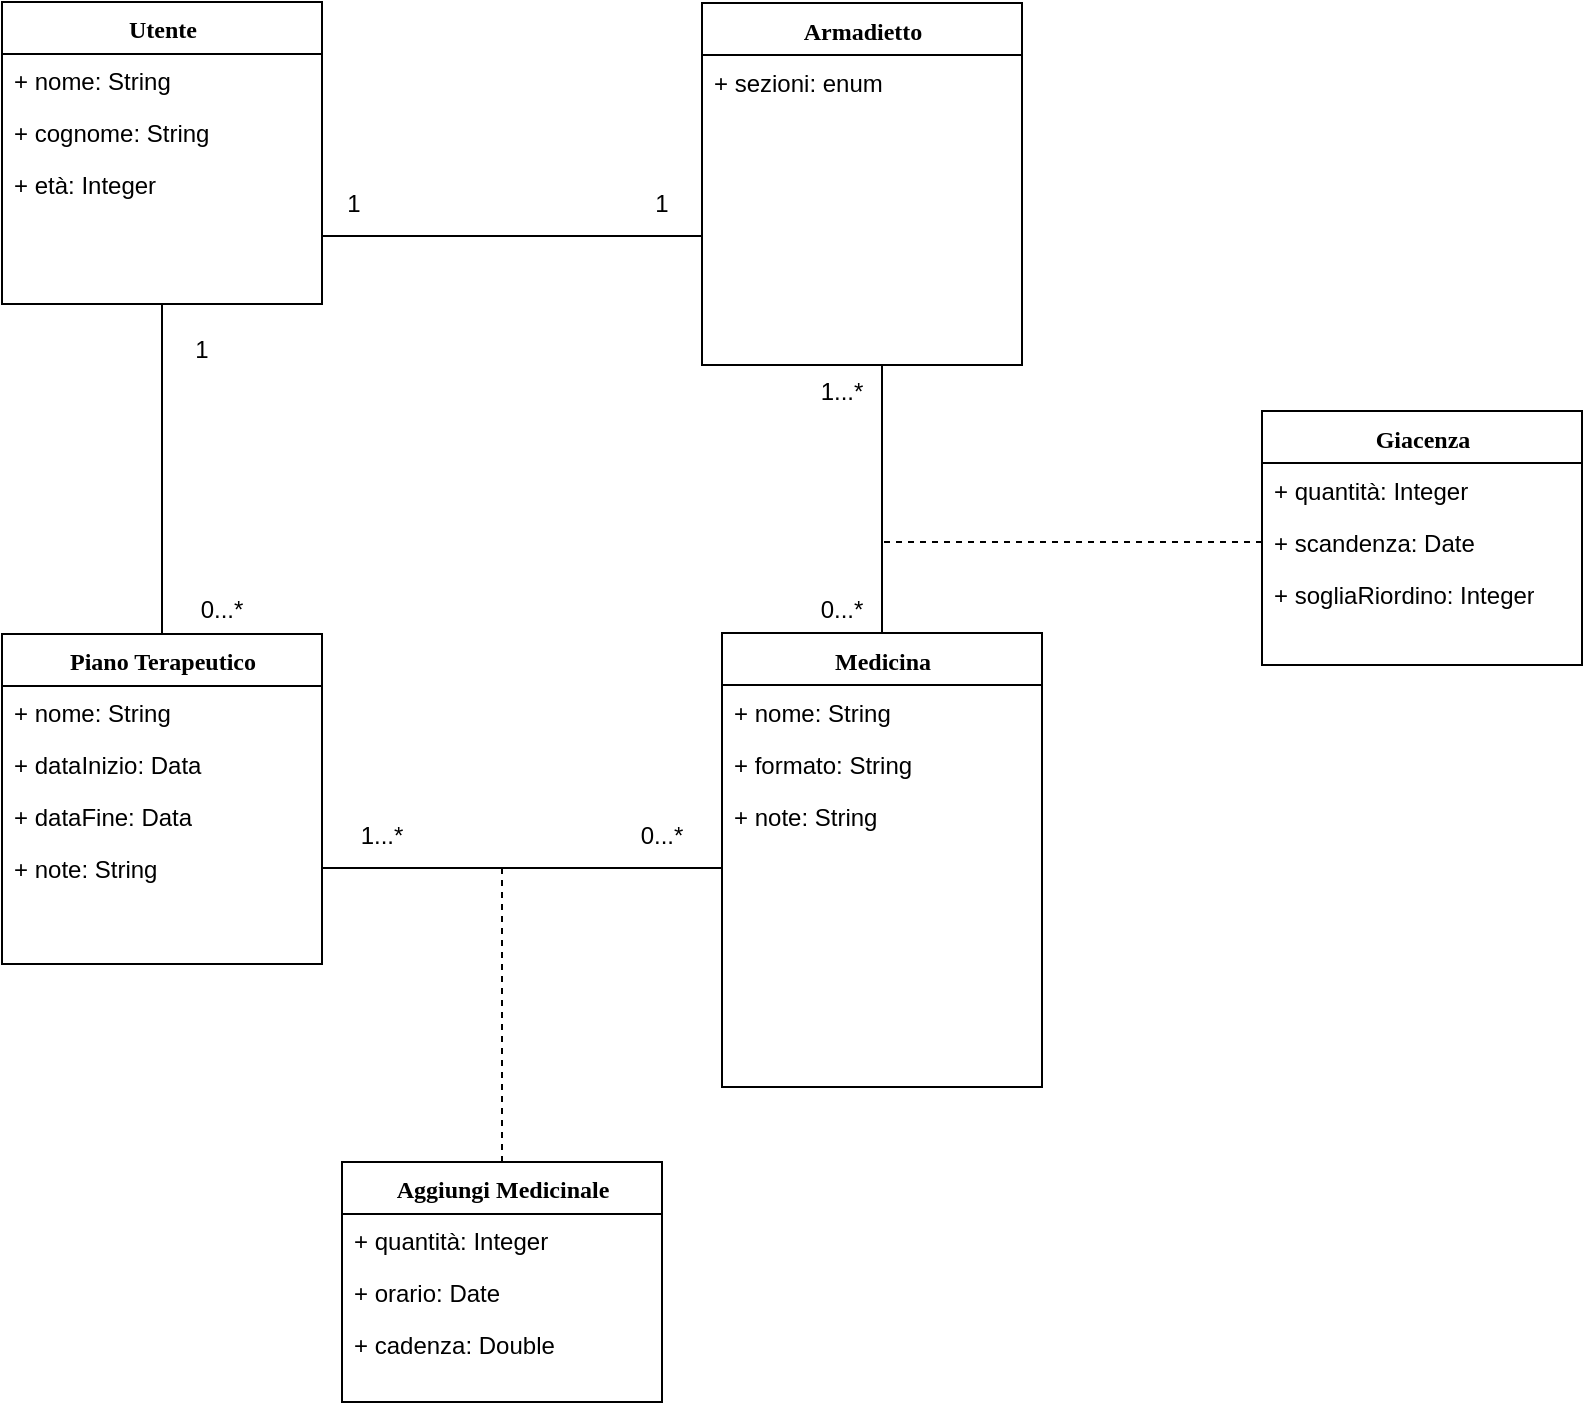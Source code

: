 <mxfile version="10.6.7" type="device"><diagram name="Page-1" id="9f46799a-70d6-7492-0946-bef42562c5a5"><mxGraphModel dx="1836" dy="988" grid="1" gridSize="10" guides="1" tooltips="1" connect="1" arrows="1" fold="1" page="1" pageScale="1" pageWidth="1100" pageHeight="850" background="#ffffff" math="0" shadow="0"><root><mxCell id="0"/><mxCell id="1" parent="0"/><mxCell id="vpbm9e_IfJbG4ON3NAai-32" style="edgeStyle=none;rounded=0;orthogonalLoop=1;jettySize=auto;html=1;exitX=0.5;exitY=1;exitDx=0;exitDy=0;entryX=0.5;entryY=0;entryDx=0;entryDy=0;endArrow=none;endFill=0;" parent="1" source="78961159f06e98e8-17" target="vpbm9e_IfJbG4ON3NAai-19" edge="1"><mxGeometry relative="1" as="geometry"/></mxCell><mxCell id="78961159f06e98e8-17" value="Utente" style="swimlane;html=1;fontStyle=1;align=center;verticalAlign=top;childLayout=stackLayout;horizontal=1;startSize=26;horizontalStack=0;resizeParent=1;resizeLast=0;collapsible=1;marginBottom=0;swimlaneFillColor=#ffffff;rounded=0;shadow=0;comic=0;labelBackgroundColor=none;strokeColor=#000000;strokeWidth=1;fillColor=none;fontFamily=Verdana;fontSize=12;fontColor=#000000;" parent="1" vertex="1"><mxGeometry x="80" y="130" width="160" height="151" as="geometry"/></mxCell><mxCell id="78961159f06e98e8-21" value="+ nome: String" style="text;html=1;strokeColor=none;fillColor=none;align=left;verticalAlign=top;spacingLeft=4;spacingRight=4;whiteSpace=wrap;overflow=hidden;rotatable=0;points=[[0,0.5],[1,0.5]];portConstraint=eastwest;" parent="78961159f06e98e8-17" vertex="1"><mxGeometry y="26" width="160" height="26" as="geometry"/></mxCell><mxCell id="78961159f06e98e8-23" value="+ cognome: String" style="text;html=1;strokeColor=none;fillColor=none;align=left;verticalAlign=top;spacingLeft=4;spacingRight=4;whiteSpace=wrap;overflow=hidden;rotatable=0;points=[[0,0.5],[1,0.5]];portConstraint=eastwest;" parent="78961159f06e98e8-17" vertex="1"><mxGeometry y="52" width="160" height="26" as="geometry"/></mxCell><mxCell id="78961159f06e98e8-25" value="+ età: Integer" style="text;html=1;strokeColor=none;fillColor=none;align=left;verticalAlign=top;spacingLeft=4;spacingRight=4;whiteSpace=wrap;overflow=hidden;rotatable=0;points=[[0,0.5],[1,0.5]];portConstraint=eastwest;" parent="78961159f06e98e8-17" vertex="1"><mxGeometry y="78" width="160" height="26" as="geometry"/></mxCell><mxCell id="vpbm9e_IfJbG4ON3NAai-1" value="Armadietto" style="swimlane;html=1;fontStyle=1;align=center;verticalAlign=top;childLayout=stackLayout;horizontal=1;startSize=26;horizontalStack=0;resizeParent=1;resizeLast=0;collapsible=1;marginBottom=0;swimlaneFillColor=#ffffff;rounded=0;shadow=0;comic=0;labelBackgroundColor=none;strokeColor=#000000;strokeWidth=1;fillColor=none;fontFamily=Verdana;fontSize=12;fontColor=#000000;" parent="1" vertex="1"><mxGeometry x="430" y="130.5" width="160" height="181" as="geometry"/></mxCell><mxCell id="vpbm9e_IfJbG4ON3NAai-2" value="+ sezioni: enum" style="text;html=1;strokeColor=none;fillColor=none;align=left;verticalAlign=top;spacingLeft=4;spacingRight=4;whiteSpace=wrap;overflow=hidden;rotatable=0;points=[[0,0.5],[1,0.5]];portConstraint=eastwest;" parent="vpbm9e_IfJbG4ON3NAai-1" vertex="1"><mxGeometry y="26" width="160" height="26" as="geometry"/></mxCell><mxCell id="vpbm9e_IfJbG4ON3NAai-35" style="edgeStyle=none;rounded=0;orthogonalLoop=1;jettySize=auto;html=1;exitX=0.5;exitY=0;exitDx=0;exitDy=0;endArrow=none;endFill=0;" parent="1" source="vpbm9e_IfJbG4ON3NAai-10" edge="1"><mxGeometry relative="1" as="geometry"><mxPoint x="520" y="311" as="targetPoint"/></mxGeometry></mxCell><mxCell id="vpbm9e_IfJbG4ON3NAai-10" value="Medicina" style="swimlane;html=1;fontStyle=1;align=center;verticalAlign=top;childLayout=stackLayout;horizontal=1;startSize=26;horizontalStack=0;resizeParent=1;resizeLast=0;collapsible=1;marginBottom=0;swimlaneFillColor=#ffffff;rounded=0;shadow=0;comic=0;labelBackgroundColor=none;strokeColor=#000000;strokeWidth=1;fillColor=none;fontFamily=Verdana;fontSize=12;fontColor=#000000;" parent="1" vertex="1"><mxGeometry x="440" y="445.5" width="160" height="227" as="geometry"/></mxCell><mxCell id="vpbm9e_IfJbG4ON3NAai-11" value="+ nome: String" style="text;html=1;strokeColor=none;fillColor=none;align=left;verticalAlign=top;spacingLeft=4;spacingRight=4;whiteSpace=wrap;overflow=hidden;rotatable=0;points=[[0,0.5],[1,0.5]];portConstraint=eastwest;" parent="vpbm9e_IfJbG4ON3NAai-10" vertex="1"><mxGeometry y="26" width="160" height="26" as="geometry"/></mxCell><mxCell id="vpbm9e_IfJbG4ON3NAai-12" value="+ formato: String" style="text;html=1;strokeColor=none;fillColor=none;align=left;verticalAlign=top;spacingLeft=4;spacingRight=4;whiteSpace=wrap;overflow=hidden;rotatable=0;points=[[0,0.5],[1,0.5]];portConstraint=eastwest;" parent="vpbm9e_IfJbG4ON3NAai-10" vertex="1"><mxGeometry y="52" width="160" height="26" as="geometry"/></mxCell><mxCell id="vpbm9e_IfJbG4ON3NAai-71" value="+ note: String" style="text;html=1;strokeColor=none;fillColor=none;align=left;verticalAlign=top;spacingLeft=4;spacingRight=4;whiteSpace=wrap;overflow=hidden;rotatable=0;points=[[0,0.5],[1,0.5]];portConstraint=eastwest;" parent="vpbm9e_IfJbG4ON3NAai-10" vertex="1"><mxGeometry y="78" width="160" height="26" as="geometry"/></mxCell><mxCell id="vpbm9e_IfJbG4ON3NAai-19" value="Piano Terapeutico" style="swimlane;html=1;fontStyle=1;align=center;verticalAlign=top;childLayout=stackLayout;horizontal=1;startSize=26;horizontalStack=0;resizeParent=1;resizeLast=0;collapsible=1;marginBottom=0;swimlaneFillColor=#ffffff;rounded=0;shadow=0;comic=0;labelBackgroundColor=none;strokeColor=#000000;strokeWidth=1;fillColor=none;fontFamily=Verdana;fontSize=12;fontColor=#000000;" parent="1" vertex="1"><mxGeometry x="80" y="446" width="160" height="165" as="geometry"/></mxCell><mxCell id="vpbm9e_IfJbG4ON3NAai-20" value="+ nome: String" style="text;html=1;strokeColor=none;fillColor=none;align=left;verticalAlign=top;spacingLeft=4;spacingRight=4;whiteSpace=wrap;overflow=hidden;rotatable=0;points=[[0,0.5],[1,0.5]];portConstraint=eastwest;" parent="vpbm9e_IfJbG4ON3NAai-19" vertex="1"><mxGeometry y="26" width="160" height="26" as="geometry"/></mxCell><mxCell id="vpbm9e_IfJbG4ON3NAai-21" value="+ dataInizio: Data" style="text;html=1;strokeColor=none;fillColor=none;align=left;verticalAlign=top;spacingLeft=4;spacingRight=4;whiteSpace=wrap;overflow=hidden;rotatable=0;points=[[0,0.5],[1,0.5]];portConstraint=eastwest;" parent="vpbm9e_IfJbG4ON3NAai-19" vertex="1"><mxGeometry y="52" width="160" height="26" as="geometry"/></mxCell><mxCell id="vpbm9e_IfJbG4ON3NAai-22" value="+ dataFine: Data" style="text;html=1;strokeColor=none;fillColor=none;align=left;verticalAlign=top;spacingLeft=4;spacingRight=4;whiteSpace=wrap;overflow=hidden;rotatable=0;points=[[0,0.5],[1,0.5]];portConstraint=eastwest;" parent="vpbm9e_IfJbG4ON3NAai-19" vertex="1"><mxGeometry y="78" width="160" height="26" as="geometry"/></mxCell><mxCell id="vpbm9e_IfJbG4ON3NAai-23" value="+ note: String" style="text;html=1;strokeColor=none;fillColor=none;align=left;verticalAlign=top;spacingLeft=4;spacingRight=4;whiteSpace=wrap;overflow=hidden;rotatable=0;points=[[0,0.5],[1,0.5]];portConstraint=eastwest;" parent="vpbm9e_IfJbG4ON3NAai-19" vertex="1"><mxGeometry y="104" width="160" height="26" as="geometry"/></mxCell><mxCell id="vpbm9e_IfJbG4ON3NAai-31" style="edgeStyle=none;rounded=0;orthogonalLoop=1;jettySize=auto;html=1;exitX=1;exitY=0.5;exitDx=0;exitDy=0;endArrow=none;endFill=0;" parent="1" edge="1"><mxGeometry relative="1" as="geometry"><mxPoint x="240" y="247" as="sourcePoint"/><mxPoint x="430" y="247" as="targetPoint"/></mxGeometry></mxCell><mxCell id="vpbm9e_IfJbG4ON3NAai-33" style="edgeStyle=none;rounded=0;orthogonalLoop=1;jettySize=auto;html=1;exitX=1;exitY=0.5;exitDx=0;exitDy=0;endArrow=none;endFill=0;" parent="1" source="vpbm9e_IfJbG4ON3NAai-23" edge="1"><mxGeometry relative="1" as="geometry"><mxPoint x="440" y="563" as="targetPoint"/></mxGeometry></mxCell><mxCell id="vpbm9e_IfJbG4ON3NAai-36" value="" style="endArrow=none;dashed=1;html=1;exitX=0.5;exitY=0;exitDx=0;exitDy=0;" parent="1" edge="1" source="vpbm9e_IfJbG4ON3NAai-37"><mxGeometry width="50" height="50" relative="1" as="geometry"><mxPoint x="360" y="710.5" as="sourcePoint"/><mxPoint x="330" y="561" as="targetPoint"/></mxGeometry></mxCell><mxCell id="vpbm9e_IfJbG4ON3NAai-37" value="Aggiungi Medicinale" style="swimlane;html=1;fontStyle=1;align=center;verticalAlign=top;childLayout=stackLayout;horizontal=1;startSize=26;horizontalStack=0;resizeParent=1;resizeLast=0;collapsible=1;marginBottom=0;swimlaneFillColor=#ffffff;rounded=0;shadow=0;comic=0;labelBackgroundColor=none;strokeColor=#000000;strokeWidth=1;fillColor=none;fontFamily=Verdana;fontSize=12;fontColor=#000000;" parent="1" vertex="1"><mxGeometry x="250" y="710" width="160" height="120" as="geometry"/></mxCell><mxCell id="vpbm9e_IfJbG4ON3NAai-38" value="+ quantità: Integer" style="text;html=1;strokeColor=none;fillColor=none;align=left;verticalAlign=top;spacingLeft=4;spacingRight=4;whiteSpace=wrap;overflow=hidden;rotatable=0;points=[[0,0.5],[1,0.5]];portConstraint=eastwest;" parent="vpbm9e_IfJbG4ON3NAai-37" vertex="1"><mxGeometry y="26" width="160" height="26" as="geometry"/></mxCell><mxCell id="vpbm9e_IfJbG4ON3NAai-39" value="+ orario: Date" style="text;html=1;strokeColor=none;fillColor=none;align=left;verticalAlign=top;spacingLeft=4;spacingRight=4;whiteSpace=wrap;overflow=hidden;rotatable=0;points=[[0,0.5],[1,0.5]];portConstraint=eastwest;" parent="vpbm9e_IfJbG4ON3NAai-37" vertex="1"><mxGeometry y="52" width="160" height="26" as="geometry"/></mxCell><mxCell id="vpbm9e_IfJbG4ON3NAai-40" value="+ cadenza: Double" style="text;html=1;strokeColor=none;fillColor=none;align=left;verticalAlign=top;spacingLeft=4;spacingRight=4;whiteSpace=wrap;overflow=hidden;rotatable=0;points=[[0,0.5],[1,0.5]];portConstraint=eastwest;" parent="vpbm9e_IfJbG4ON3NAai-37" vertex="1"><mxGeometry y="78" width="160" height="26" as="geometry"/></mxCell><mxCell id="vpbm9e_IfJbG4ON3NAai-46" value="" style="endArrow=none;dashed=1;html=1;" parent="1" edge="1"><mxGeometry width="50" height="50" relative="1" as="geometry"><mxPoint x="710" y="400" as="sourcePoint"/><mxPoint x="520" y="400" as="targetPoint"/></mxGeometry></mxCell><mxCell id="vpbm9e_IfJbG4ON3NAai-47" value="Giacenza" style="swimlane;html=1;fontStyle=1;align=center;verticalAlign=top;childLayout=stackLayout;horizontal=1;startSize=26;horizontalStack=0;resizeParent=1;resizeLast=0;collapsible=1;marginBottom=0;swimlaneFillColor=#ffffff;rounded=0;shadow=0;comic=0;labelBackgroundColor=none;strokeColor=#000000;strokeWidth=1;fillColor=none;fontFamily=Verdana;fontSize=12;fontColor=#000000;" parent="1" vertex="1"><mxGeometry x="710" y="334.5" width="160" height="127" as="geometry"/></mxCell><mxCell id="vpbm9e_IfJbG4ON3NAai-48" value="+ quantità: Integer" style="text;html=1;strokeColor=none;fillColor=none;align=left;verticalAlign=top;spacingLeft=4;spacingRight=4;whiteSpace=wrap;overflow=hidden;rotatable=0;points=[[0,0.5],[1,0.5]];portConstraint=eastwest;" parent="vpbm9e_IfJbG4ON3NAai-47" vertex="1"><mxGeometry y="26" width="160" height="26" as="geometry"/></mxCell><mxCell id="vpbm9e_IfJbG4ON3NAai-49" value="+ scandenza: Date" style="text;html=1;strokeColor=none;fillColor=none;align=left;verticalAlign=top;spacingLeft=4;spacingRight=4;whiteSpace=wrap;overflow=hidden;rotatable=0;points=[[0,0.5],[1,0.5]];portConstraint=eastwest;" parent="vpbm9e_IfJbG4ON3NAai-47" vertex="1"><mxGeometry y="52" width="160" height="26" as="geometry"/></mxCell><mxCell id="vpbm9e_IfJbG4ON3NAai-52" value="+ sogliaRiordino: Integer" style="text;html=1;strokeColor=none;fillColor=none;align=left;verticalAlign=top;spacingLeft=4;spacingRight=4;whiteSpace=wrap;overflow=hidden;rotatable=0;points=[[0,0.5],[1,0.5]];portConstraint=eastwest;" parent="vpbm9e_IfJbG4ON3NAai-47" vertex="1"><mxGeometry y="78" width="160" height="26" as="geometry"/></mxCell><mxCell id="vpbm9e_IfJbG4ON3NAai-56" value="1" style="text;html=1;strokeColor=none;fillColor=none;align=center;verticalAlign=middle;whiteSpace=wrap;rounded=0;" parent="1" vertex="1"><mxGeometry x="236" y="220.714" width="40" height="20" as="geometry"/></mxCell><mxCell id="vpbm9e_IfJbG4ON3NAai-58" value="1" style="text;html=1;strokeColor=none;fillColor=none;align=center;verticalAlign=middle;whiteSpace=wrap;rounded=0;" parent="1" vertex="1"><mxGeometry x="390" y="220.714" width="40" height="20" as="geometry"/></mxCell><mxCell id="vpbm9e_IfJbG4ON3NAai-61" value="1" style="text;html=1;strokeColor=none;fillColor=none;align=center;verticalAlign=middle;whiteSpace=wrap;rounded=0;" parent="1" vertex="1"><mxGeometry x="160" y="293.714" width="40" height="20" as="geometry"/></mxCell><mxCell id="vpbm9e_IfJbG4ON3NAai-62" value="0...*" style="text;html=1;strokeColor=none;fillColor=none;align=center;verticalAlign=middle;whiteSpace=wrap;rounded=0;" parent="1" vertex="1"><mxGeometry x="170" y="423.714" width="40" height="20" as="geometry"/></mxCell><mxCell id="vpbm9e_IfJbG4ON3NAai-63" value="0...*" style="text;html=1;strokeColor=none;fillColor=none;align=center;verticalAlign=middle;whiteSpace=wrap;rounded=0;" parent="1" vertex="1"><mxGeometry x="480" y="423.714" width="40" height="20" as="geometry"/></mxCell><mxCell id="vpbm9e_IfJbG4ON3NAai-64" value="1...*" style="text;html=1;strokeColor=none;fillColor=none;align=center;verticalAlign=middle;whiteSpace=wrap;rounded=0;" parent="1" vertex="1"><mxGeometry x="480" y="314.714" width="40" height="20" as="geometry"/></mxCell><mxCell id="vpbm9e_IfJbG4ON3NAai-65" value="0...*" style="text;html=1;strokeColor=none;fillColor=none;align=center;verticalAlign=middle;whiteSpace=wrap;rounded=0;" parent="1" vertex="1"><mxGeometry x="390" y="536.714" width="40" height="20" as="geometry"/></mxCell><mxCell id="vpbm9e_IfJbG4ON3NAai-66" value="1...*" style="text;html=1;strokeColor=none;fillColor=none;align=center;verticalAlign=middle;whiteSpace=wrap;rounded=0;" parent="1" vertex="1"><mxGeometry x="250" y="536.714" width="40" height="20" as="geometry"/></mxCell></root></mxGraphModel></diagram></mxfile>